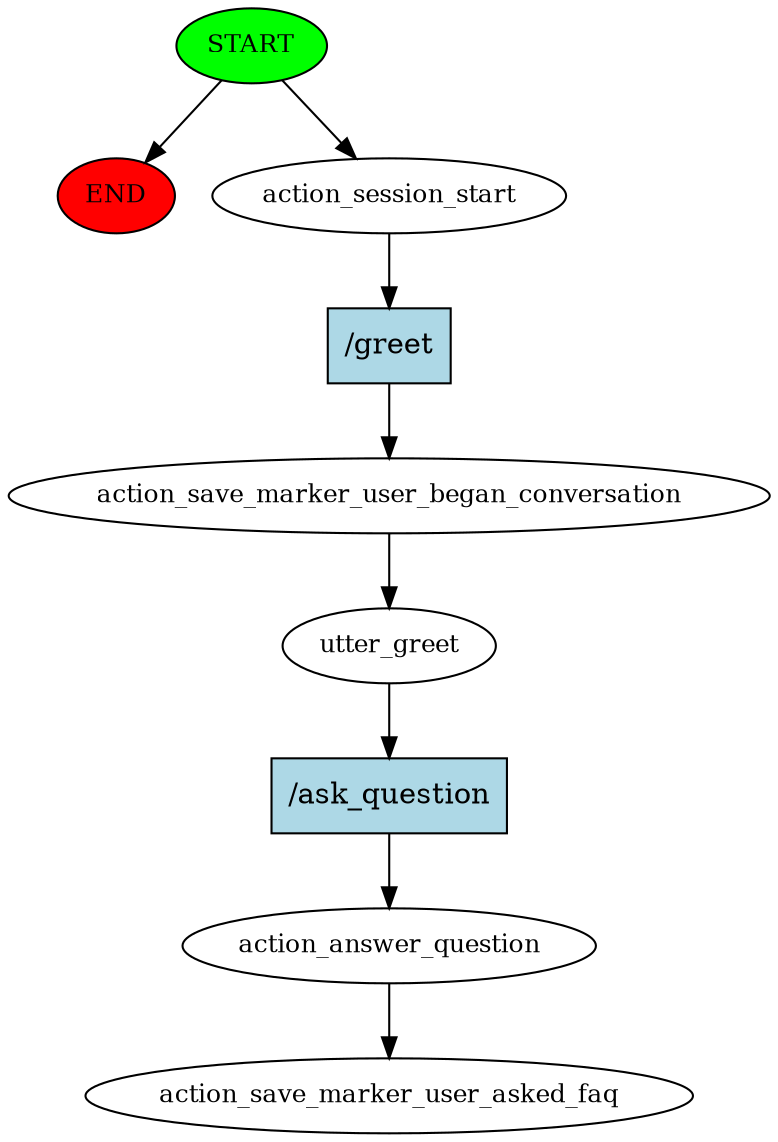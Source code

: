 digraph  {
0 [class="start active", fillcolor=green, fontsize=12, label=START, style=filled];
"-1" [class=end, fillcolor=red, fontsize=12, label=END, style=filled];
1 [class=active, fontsize=12, label=action_session_start];
2 [class=active, fontsize=12, label=action_save_marker_user_began_conversation];
3 [class=active, fontsize=12, label=utter_greet];
4 [class=active, fontsize=12, label=action_answer_question];
5 [class="dashed active", fontsize=12, label=action_save_marker_user_asked_faq];
6 [class="intent active", fillcolor=lightblue, label="/greet", shape=rect, style=filled];
7 [class="intent active", fillcolor=lightblue, label="/ask_question", shape=rect, style=filled];
0 -> "-1"  [class="", key=NONE, label=""];
0 -> 1  [class=active, key=NONE, label=""];
1 -> 6  [class=active, key=0];
2 -> 3  [class=active, key=NONE, label=""];
3 -> 7  [class=active, key=0];
4 -> 5  [class=active, key=NONE, label=""];
6 -> 2  [class=active, key=0];
7 -> 4  [class=active, key=0];
}
